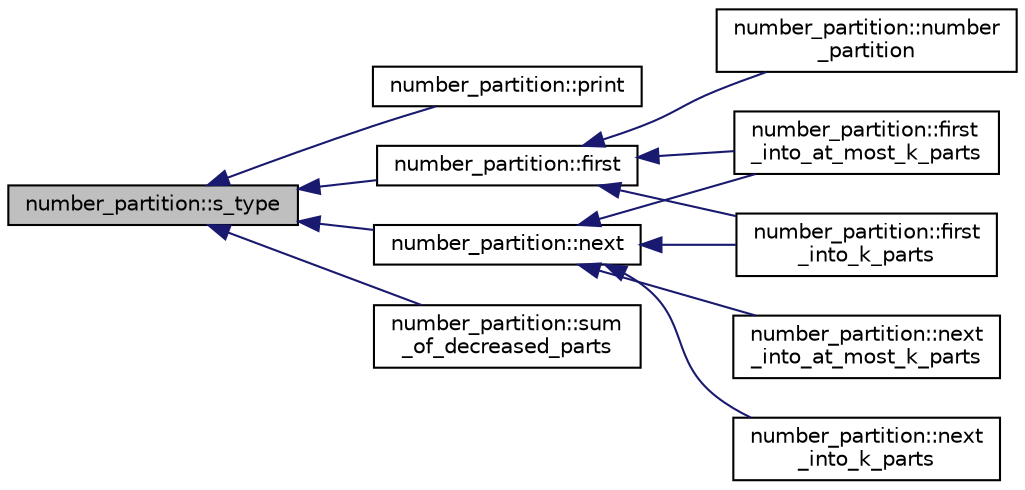 digraph "number_partition::s_type"
{
  edge [fontname="Helvetica",fontsize="10",labelfontname="Helvetica",labelfontsize="10"];
  node [fontname="Helvetica",fontsize="10",shape=record];
  rankdir="LR";
  Node1294 [label="number_partition::s_type",height=0.2,width=0.4,color="black", fillcolor="grey75", style="filled", fontcolor="black"];
  Node1294 -> Node1295 [dir="back",color="midnightblue",fontsize="10",style="solid",fontname="Helvetica"];
  Node1295 [label="number_partition::print",height=0.2,width=0.4,color="black", fillcolor="white", style="filled",URL="$df/d50/classnumber__partition.html#a53c6c54cf4d86da0f07789ae14ff6da5"];
  Node1294 -> Node1296 [dir="back",color="midnightblue",fontsize="10",style="solid",fontname="Helvetica"];
  Node1296 [label="number_partition::first",height=0.2,width=0.4,color="black", fillcolor="white", style="filled",URL="$df/d50/classnumber__partition.html#ad8fd23e15805386340aac1c807c0bbc2"];
  Node1296 -> Node1297 [dir="back",color="midnightblue",fontsize="10",style="solid",fontname="Helvetica"];
  Node1297 [label="number_partition::number\l_partition",height=0.2,width=0.4,color="black", fillcolor="white", style="filled",URL="$df/d50/classnumber__partition.html#a5c08f2f2afd49281b54e799bd5fc3faa"];
  Node1296 -> Node1298 [dir="back",color="midnightblue",fontsize="10",style="solid",fontname="Helvetica"];
  Node1298 [label="number_partition::first\l_into_k_parts",height=0.2,width=0.4,color="black", fillcolor="white", style="filled",URL="$df/d50/classnumber__partition.html#a5c27373cb7638344c463e32ed63e7e51"];
  Node1296 -> Node1299 [dir="back",color="midnightblue",fontsize="10",style="solid",fontname="Helvetica"];
  Node1299 [label="number_partition::first\l_into_at_most_k_parts",height=0.2,width=0.4,color="black", fillcolor="white", style="filled",URL="$df/d50/classnumber__partition.html#a36626dcbbaddba73cef7ff5c4521b325"];
  Node1294 -> Node1300 [dir="back",color="midnightblue",fontsize="10",style="solid",fontname="Helvetica"];
  Node1300 [label="number_partition::next",height=0.2,width=0.4,color="black", fillcolor="white", style="filled",URL="$df/d50/classnumber__partition.html#a4a374717cef3ac7d21308151a19f7ec0"];
  Node1300 -> Node1298 [dir="back",color="midnightblue",fontsize="10",style="solid",fontname="Helvetica"];
  Node1300 -> Node1301 [dir="back",color="midnightblue",fontsize="10",style="solid",fontname="Helvetica"];
  Node1301 [label="number_partition::next\l_into_k_parts",height=0.2,width=0.4,color="black", fillcolor="white", style="filled",URL="$df/d50/classnumber__partition.html#a6067c3203b1dbaa8e77bca841132f442"];
  Node1300 -> Node1299 [dir="back",color="midnightblue",fontsize="10",style="solid",fontname="Helvetica"];
  Node1300 -> Node1302 [dir="back",color="midnightblue",fontsize="10",style="solid",fontname="Helvetica"];
  Node1302 [label="number_partition::next\l_into_at_most_k_parts",height=0.2,width=0.4,color="black", fillcolor="white", style="filled",URL="$df/d50/classnumber__partition.html#a5fe0dbb26444dd0f5a487dacb93e715b"];
  Node1294 -> Node1303 [dir="back",color="midnightblue",fontsize="10",style="solid",fontname="Helvetica"];
  Node1303 [label="number_partition::sum\l_of_decreased_parts",height=0.2,width=0.4,color="black", fillcolor="white", style="filled",URL="$df/d50/classnumber__partition.html#ac1f48644e28737706fb6b04f7381da05"];
}

